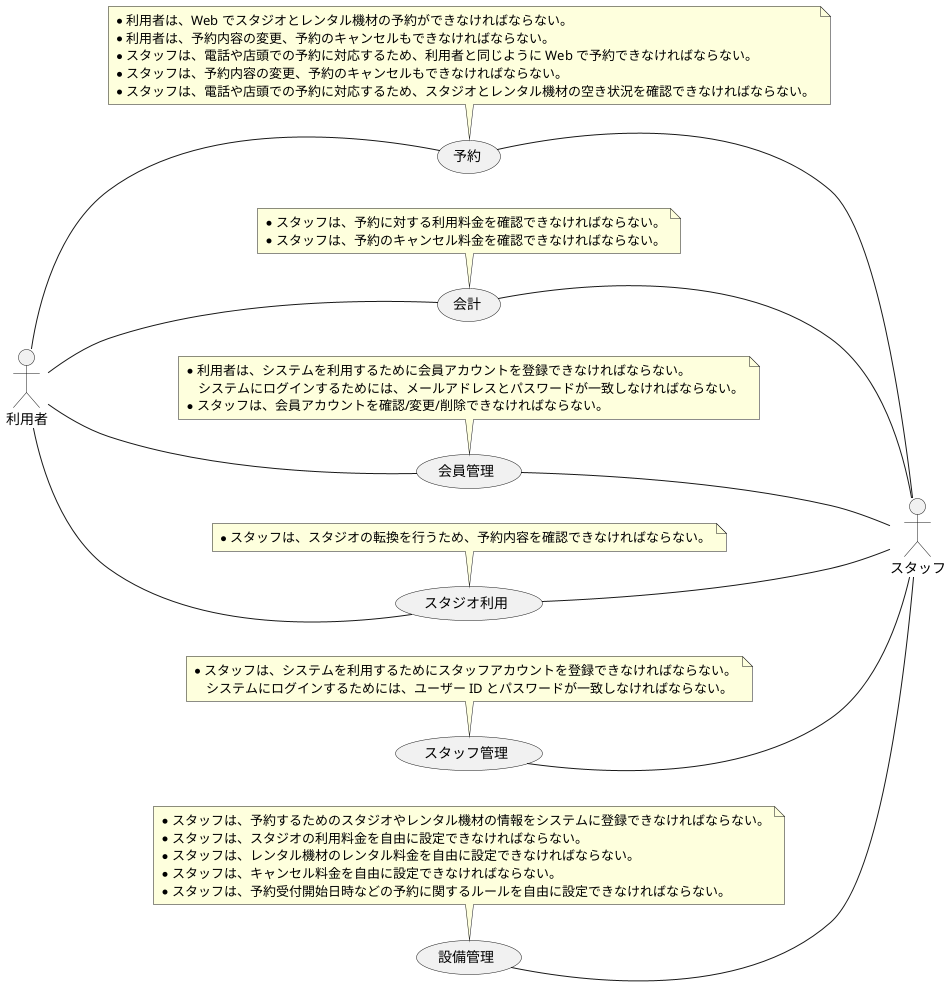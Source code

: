 @startuml BusinessContext

left to right direction

actor 利用者
actor スタッフ

利用者 -- (予約)
(予約) -- スタッフ

利用者 -- (スタジオ利用)
(スタジオ利用) -- スタッフ

利用者 -- (会計)
(会計) -- スタッフ

利用者 -- (会員管理)
(会員管理) -- スタッフ

(スタッフ管理) -- スタッフ
(設備管理) -- スタッフ

note top of (予約)
* 利用者は、Web でスタジオとレンタル機材の予約ができなければならない。
* 利用者は、予約内容の変更、予約のキャンセルもできなければならない。
* スタッフは、電話や店頭での予約に対応するため、利用者と同じように Web で予約できなければならない。
* スタッフは、予約内容の変更、予約のキャンセルもできなければならない。
* スタッフは、電話や店頭での予約に対応するため、スタジオとレンタル機材の空き状況を確認できなければならない。
end note

note top of (スタジオ利用)
* スタッフは、スタジオの転換を行うため、予約内容を確認できなければならない。
end note

note top of (会計)
* スタッフは、予約に対する利用料金を確認できなければならない。
* スタッフは、予約のキャンセル料金を確認できなければならない。
end note

note top of (会員管理)
* 利用者は、システムを利用するために会員アカウントを登録できなければならない。
    システムにログインするためには、メールアドレスとパスワードが一致しなければならない。
* スタッフは、会員アカウントを確認/変更/削除できなければならない。
end note

note top of (スタッフ管理)
* スタッフは、システムを利用するためにスタッフアカウントを登録できなければならない。
    システムにログインするためには、ユーザー ID とパスワードが一致しなければならない。
end note

note top of (設備管理)
* スタッフは、予約するためのスタジオやレンタル機材の情報をシステムに登録できなければならない。
* スタッフは、スタジオの利用料金を自由に設定できなければならない。
* スタッフは、レンタル機材のレンタル料金を自由に設定できなければならない。
* スタッフは、キャンセル料金を自由に設定できなければならない。
* スタッフは、予約受付開始日時などの予約に関するルールを自由に設定できなければならない。
end note

@enduml
